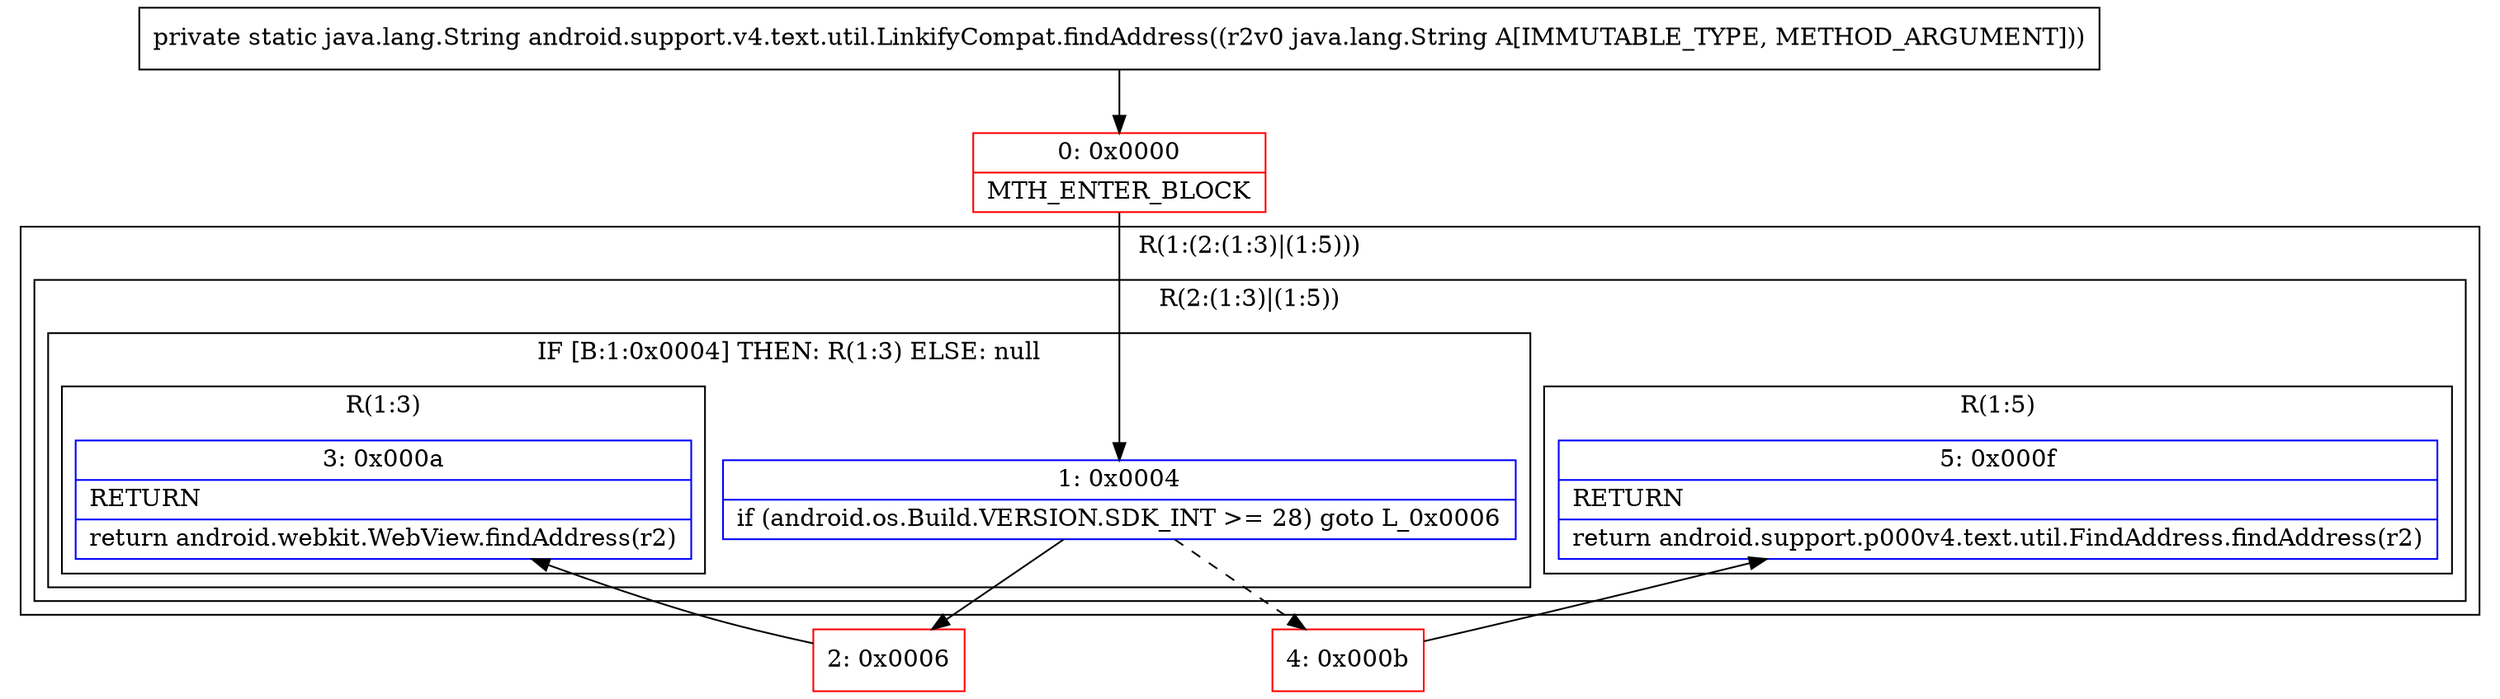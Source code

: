 digraph "CFG forandroid.support.v4.text.util.LinkifyCompat.findAddress(Ljava\/lang\/String;)Ljava\/lang\/String;" {
subgraph cluster_Region_1219914069 {
label = "R(1:(2:(1:3)|(1:5)))";
node [shape=record,color=blue];
subgraph cluster_Region_1316907408 {
label = "R(2:(1:3)|(1:5))";
node [shape=record,color=blue];
subgraph cluster_IfRegion_309131857 {
label = "IF [B:1:0x0004] THEN: R(1:3) ELSE: null";
node [shape=record,color=blue];
Node_1 [shape=record,label="{1\:\ 0x0004|if (android.os.Build.VERSION.SDK_INT \>= 28) goto L_0x0006\l}"];
subgraph cluster_Region_104455603 {
label = "R(1:3)";
node [shape=record,color=blue];
Node_3 [shape=record,label="{3\:\ 0x000a|RETURN\l|return android.webkit.WebView.findAddress(r2)\l}"];
}
}
subgraph cluster_Region_2101276896 {
label = "R(1:5)";
node [shape=record,color=blue];
Node_5 [shape=record,label="{5\:\ 0x000f|RETURN\l|return android.support.p000v4.text.util.FindAddress.findAddress(r2)\l}"];
}
}
}
Node_0 [shape=record,color=red,label="{0\:\ 0x0000|MTH_ENTER_BLOCK\l}"];
Node_2 [shape=record,color=red,label="{2\:\ 0x0006}"];
Node_4 [shape=record,color=red,label="{4\:\ 0x000b}"];
MethodNode[shape=record,label="{private static java.lang.String android.support.v4.text.util.LinkifyCompat.findAddress((r2v0 java.lang.String A[IMMUTABLE_TYPE, METHOD_ARGUMENT])) }"];
MethodNode -> Node_0;
Node_1 -> Node_2;
Node_1 -> Node_4[style=dashed];
Node_0 -> Node_1;
Node_2 -> Node_3;
Node_4 -> Node_5;
}

